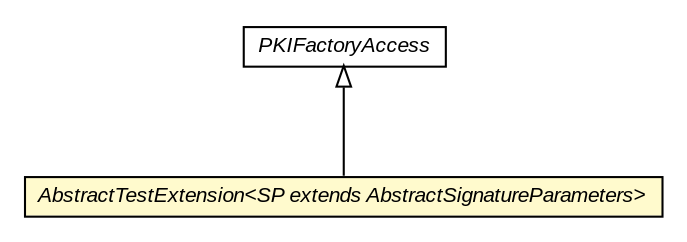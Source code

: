 #!/usr/local/bin/dot
#
# Class diagram 
# Generated by UMLGraph version R5_6-24-gf6e263 (http://www.umlgraph.org/)
#

digraph G {
	edge [fontname="arial",fontsize=10,labelfontname="arial",labelfontsize=10];
	node [fontname="arial",fontsize=10,shape=plaintext];
	nodesep=0.25;
	ranksep=0.5;
	// eu.europa.esig.dss.signature.PKIFactoryAccess
	c146501 [label=<<table title="eu.europa.esig.dss.signature.PKIFactoryAccess" border="0" cellborder="1" cellspacing="0" cellpadding="2" port="p" href="../signature/PKIFactoryAccess.html">
		<tr><td><table border="0" cellspacing="0" cellpadding="1">
<tr><td align="center" balign="center"><font face="arial italic"> PKIFactoryAccess </font></td></tr>
		</table></td></tr>
		</table>>, URL="../signature/PKIFactoryAccess.html", fontname="arial", fontcolor="black", fontsize=10.0];
	// eu.europa.esig.dss.extension.AbstractTestExtension<SP extends eu.europa.esig.dss.AbstractSignatureParameters>
	c147016 [label=<<table title="eu.europa.esig.dss.extension.AbstractTestExtension" border="0" cellborder="1" cellspacing="0" cellpadding="2" port="p" bgcolor="lemonChiffon" href="./AbstractTestExtension.html">
		<tr><td><table border="0" cellspacing="0" cellpadding="1">
<tr><td align="center" balign="center"><font face="arial italic"> AbstractTestExtension&lt;SP extends AbstractSignatureParameters&gt; </font></td></tr>
		</table></td></tr>
		</table>>, URL="./AbstractTestExtension.html", fontname="arial", fontcolor="black", fontsize=10.0];
	//eu.europa.esig.dss.extension.AbstractTestExtension<SP extends eu.europa.esig.dss.AbstractSignatureParameters> extends eu.europa.esig.dss.signature.PKIFactoryAccess
	c146501:p -> c147016:p [dir=back,arrowtail=empty];
}

